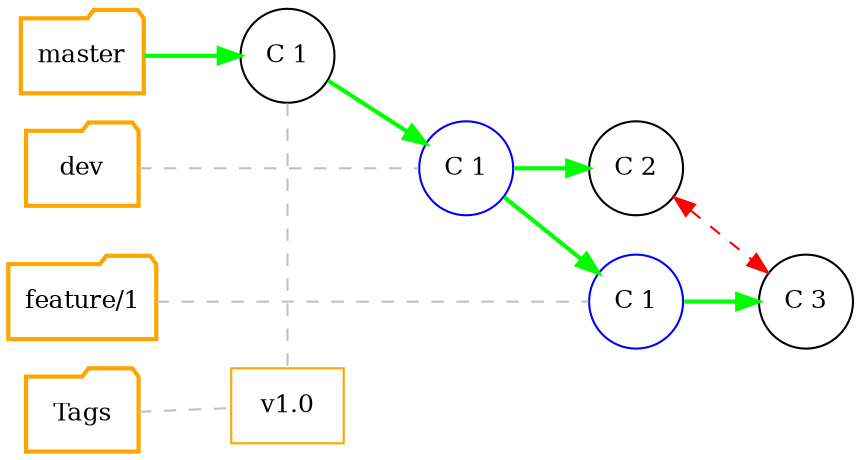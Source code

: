 digraph git_branch_model {
  splines=line
  rankdir="LR"
  bgcolor="transparent"

  /* Global Node/Edge config */
  edge[arrowhead=open]

  /* Nodes representing the branches */
  node[ fontsize=12.0,style="bold", shape=folder, color=orange]
  master [group="master"]
  dev [group="dev"]
  feature_1 [label="feature/1", group="feature"]
  tags [label="Tags", group="tags"]

  /* Nodes representing Tags */
  node[shape=rect,fontsize=12.0, style="", color=orange]
  T_1 [label="v1.0", group="release"]

  /* Nodes representing commit */
  node[ fontsize=12.0,style="",shape=circle, color=""]
  C_1[label="C 1", group="master"]
  C_2_D[label="C 2", group="dev"]
  C_3_F_1 [label="C 3", group="feature"]

  /* Nodes representing pointer */
  node[color="blue"]
  C_1_D [label="C 1", group="dev"]
  C_1_F_1 [label="C 1", group="feature"]

  edge[arrowhead=none, style="dashed",color=gray]
  /* Define branch commits */
  master -> C_1 [arrowhead="", color="green", style="bold"]
  feature_1 -> C_1_F_1
  tags -> T_1

  /* Define dev branch commits */
  dev -> C_1_D

  /* 2. Git Tags */
  C_1 -> T_1

  edge[color="green", arrowhead="",  style="bold"]
  /* Commit flow */
  C_1 -> C_1_D -> { C_1_F_1 C_2_D }
  C_1_F_1 -> C_3_F_1

  edge[dir=both, color="red", style=dashed, arrowhead=""]
  C_2_D -> C_3_F_1

  {rank=same; master dev feature_1 tags}
  {rank=same; C_1 T_1}
  {rank=same; C_2_D C_1_F_1}
}
